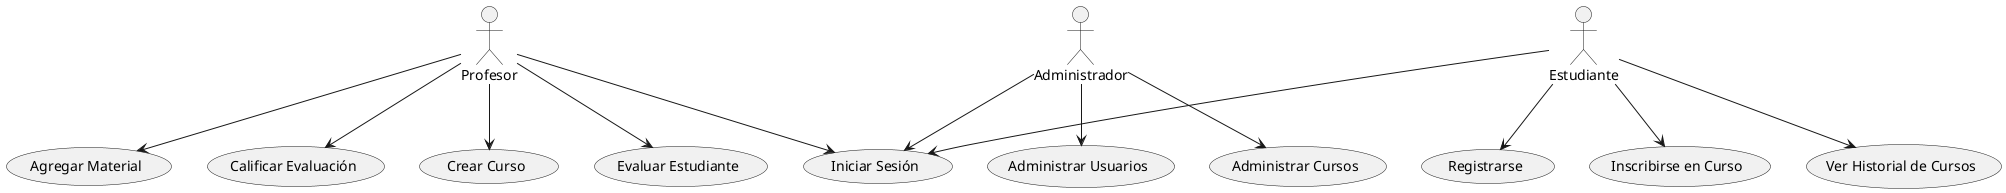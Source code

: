 @startuml
actor Estudiante
actor Profesor
actor Administrador

usecase "Registrarse" as UC_Registrarse
usecase "Iniciar Sesión" as UC_IniciarSesion
usecase "Inscribirse en Curso" as UC_InscribirCurso
usecase "Ver Historial de Cursos" as UC_VerHistorial
usecase "Crear Curso" as UC_CrearCurso
usecase "Evaluar Estudiante" as UC_EvaluarEstudiante
usecase "Agregar Material" as UC_AgregarMaterial
usecase "Calificar Evaluación" as UC_CalificarEvaluacion
usecase "Administrar Usuarios" as UC_AdministrarUsuarios
usecase "Administrar Cursos" as UC_AdministrarCursos

Estudiante --> UC_Registrarse
Estudiante --> UC_IniciarSesion
Estudiante --> UC_InscribirCurso
Estudiante --> UC_VerHistorial

Profesor --> UC_IniciarSesion
Profesor --> UC_CrearCurso
Profesor --> UC_EvaluarEstudiante
Profesor --> UC_AgregarMaterial
Profesor --> UC_CalificarEvaluacion

Administrador --> UC_IniciarSesion
Administrador --> UC_AdministrarUsuarios
Administrador --> UC_AdministrarCursos

@enduml